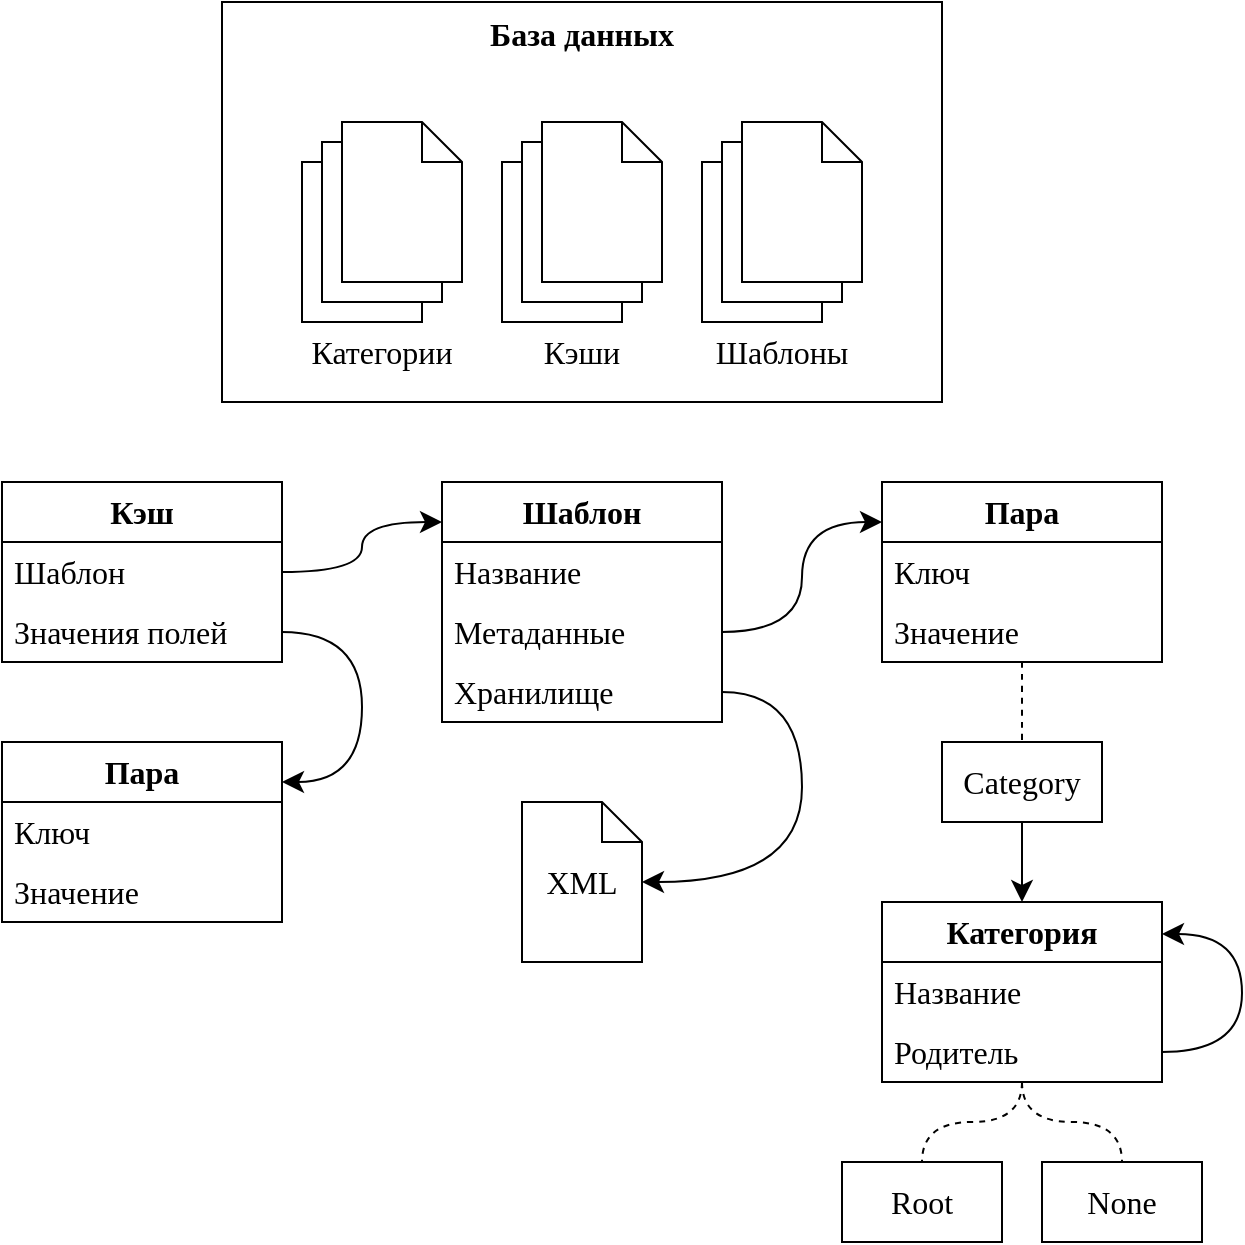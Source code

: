 <mxfile version="21.2.8" type="device">
  <diagram name="Страница 1" id="c9vbWC2G86buMd-6MRMU">
    <mxGraphModel dx="820" dy="562" grid="1" gridSize="10" guides="1" tooltips="1" connect="1" arrows="1" fold="1" page="1" pageScale="1" pageWidth="827" pageHeight="1169" math="0" shadow="0">
      <root>
        <mxCell id="0" />
        <mxCell id="1" parent="0" />
        <mxCell id="0nGlqc8bJo2rYXnVqnYt-1" value="База данных" style="whiteSpace=wrap;html=1;align=center;fontSize=16;verticalAlign=top;fontStyle=1;fontFamily=PT Sans;fontSource=https%3A%2F%2Ffonts.googleapis.com%2Fcss%3Ffamily%3DPT%2BSans;" vertex="1" parent="1">
          <mxGeometry x="150" y="40" width="360" height="200" as="geometry" />
        </mxCell>
        <mxCell id="0nGlqc8bJo2rYXnVqnYt-6" value="" style="group;fontFamily=PT Sans;fontSource=https%3A%2F%2Ffonts.googleapis.com%2Fcss%3Ffamily%3DPT%2BSans;" vertex="1" connectable="0" parent="1">
          <mxGeometry x="190" y="100" width="80" height="100" as="geometry" />
        </mxCell>
        <mxCell id="0nGlqc8bJo2rYXnVqnYt-2" value="" style="shape=note;size=20;whiteSpace=wrap;html=1;fontSize=16;fontFamily=PT Sans;fontSource=https%3A%2F%2Ffonts.googleapis.com%2Fcss%3Ffamily%3DPT%2BSans;" vertex="1" parent="0nGlqc8bJo2rYXnVqnYt-6">
          <mxGeometry y="20" width="60" height="80" as="geometry" />
        </mxCell>
        <mxCell id="0nGlqc8bJo2rYXnVqnYt-3" value="" style="shape=note;size=20;whiteSpace=wrap;html=1;fontSize=16;fontFamily=PT Sans;fontSource=https%3A%2F%2Ffonts.googleapis.com%2Fcss%3Ffamily%3DPT%2BSans;" vertex="1" parent="0nGlqc8bJo2rYXnVqnYt-6">
          <mxGeometry x="10" y="10" width="60" height="80" as="geometry" />
        </mxCell>
        <mxCell id="0nGlqc8bJo2rYXnVqnYt-5" value="" style="shape=note;size=20;whiteSpace=wrap;html=1;fontSize=16;fontFamily=PT Sans;fontSource=https%3A%2F%2Ffonts.googleapis.com%2Fcss%3Ffamily%3DPT%2BSans;" vertex="1" parent="0nGlqc8bJo2rYXnVqnYt-6">
          <mxGeometry x="20" width="60" height="80" as="geometry" />
        </mxCell>
        <mxCell id="0nGlqc8bJo2rYXnVqnYt-7" value="" style="group;fontFamily=PT Sans;fontSource=https%3A%2F%2Ffonts.googleapis.com%2Fcss%3Ffamily%3DPT%2BSans;" vertex="1" connectable="0" parent="1">
          <mxGeometry x="290" y="100" width="80" height="100" as="geometry" />
        </mxCell>
        <mxCell id="0nGlqc8bJo2rYXnVqnYt-8" value="" style="shape=note;size=20;whiteSpace=wrap;html=1;fontSize=16;fontFamily=PT Sans;fontSource=https%3A%2F%2Ffonts.googleapis.com%2Fcss%3Ffamily%3DPT%2BSans;" vertex="1" parent="0nGlqc8bJo2rYXnVqnYt-7">
          <mxGeometry y="20" width="60" height="80" as="geometry" />
        </mxCell>
        <mxCell id="0nGlqc8bJo2rYXnVqnYt-9" value="" style="shape=note;size=20;whiteSpace=wrap;html=1;fontSize=16;fontFamily=PT Sans;fontSource=https%3A%2F%2Ffonts.googleapis.com%2Fcss%3Ffamily%3DPT%2BSans;" vertex="1" parent="0nGlqc8bJo2rYXnVqnYt-7">
          <mxGeometry x="10" y="10" width="60" height="80" as="geometry" />
        </mxCell>
        <mxCell id="0nGlqc8bJo2rYXnVqnYt-10" value="" style="shape=note;size=20;whiteSpace=wrap;html=1;fontSize=16;fontFamily=PT Sans;fontSource=https%3A%2F%2Ffonts.googleapis.com%2Fcss%3Ffamily%3DPT%2BSans;" vertex="1" parent="0nGlqc8bJo2rYXnVqnYt-7">
          <mxGeometry x="20" width="60" height="80" as="geometry" />
        </mxCell>
        <mxCell id="0nGlqc8bJo2rYXnVqnYt-11" value="" style="group;fontFamily=PT Sans;fontSource=https%3A%2F%2Ffonts.googleapis.com%2Fcss%3Ffamily%3DPT%2BSans;" vertex="1" connectable="0" parent="1">
          <mxGeometry x="390" y="100" width="80" height="100" as="geometry" />
        </mxCell>
        <mxCell id="0nGlqc8bJo2rYXnVqnYt-12" value="" style="shape=note;size=20;whiteSpace=wrap;html=1;fontSize=16;fontFamily=PT Sans;fontSource=https%3A%2F%2Ffonts.googleapis.com%2Fcss%3Ffamily%3DPT%2BSans;" vertex="1" parent="0nGlqc8bJo2rYXnVqnYt-11">
          <mxGeometry y="20" width="60" height="80" as="geometry" />
        </mxCell>
        <mxCell id="0nGlqc8bJo2rYXnVqnYt-13" value="" style="shape=note;size=20;whiteSpace=wrap;html=1;fontSize=16;fontFamily=PT Sans;fontSource=https%3A%2F%2Ffonts.googleapis.com%2Fcss%3Ffamily%3DPT%2BSans;" vertex="1" parent="0nGlqc8bJo2rYXnVqnYt-11">
          <mxGeometry x="10" y="10" width="60" height="80" as="geometry" />
        </mxCell>
        <mxCell id="0nGlqc8bJo2rYXnVqnYt-14" value="" style="shape=note;size=20;whiteSpace=wrap;html=1;fontSize=16;fontFamily=PT Sans;fontSource=https%3A%2F%2Ffonts.googleapis.com%2Fcss%3Ffamily%3DPT%2BSans;" vertex="1" parent="0nGlqc8bJo2rYXnVqnYt-11">
          <mxGeometry x="20" width="60" height="80" as="geometry" />
        </mxCell>
        <mxCell id="0nGlqc8bJo2rYXnVqnYt-15" value="Категории" style="text;html=1;strokeColor=none;fillColor=none;align=center;verticalAlign=middle;whiteSpace=wrap;rounded=0;fontSize=16;fontFamily=PT Sans;fontSource=https%3A%2F%2Ffonts.googleapis.com%2Fcss%3Ffamily%3DPT%2BSans;" vertex="1" parent="1">
          <mxGeometry x="190" y="200" width="80" height="30" as="geometry" />
        </mxCell>
        <mxCell id="0nGlqc8bJo2rYXnVqnYt-16" value="Кэши" style="text;html=1;strokeColor=none;fillColor=none;align=center;verticalAlign=middle;whiteSpace=wrap;rounded=0;fontSize=16;fontFamily=PT Sans;fontSource=https%3A%2F%2Ffonts.googleapis.com%2Fcss%3Ffamily%3DPT%2BSans;" vertex="1" parent="1">
          <mxGeometry x="290" y="200" width="80" height="30" as="geometry" />
        </mxCell>
        <mxCell id="0nGlqc8bJo2rYXnVqnYt-17" value="Шаблоны" style="text;html=1;strokeColor=none;fillColor=none;align=center;verticalAlign=middle;whiteSpace=wrap;rounded=0;fontSize=16;fontFamily=PT Sans;fontSource=https%3A%2F%2Ffonts.googleapis.com%2Fcss%3Ffamily%3DPT%2BSans;" vertex="1" parent="1">
          <mxGeometry x="390" y="200" width="80" height="30" as="geometry" />
        </mxCell>
        <mxCell id="0nGlqc8bJo2rYXnVqnYt-45" style="edgeStyle=orthogonalEdgeStyle;curved=1;rounded=0;orthogonalLoop=1;jettySize=auto;html=1;fontSize=12;startSize=8;endSize=8;endArrow=none;endFill=0;dashed=1;" edge="1" parent="1" source="0nGlqc8bJo2rYXnVqnYt-18" target="0nGlqc8bJo2rYXnVqnYt-43">
          <mxGeometry relative="1" as="geometry" />
        </mxCell>
        <mxCell id="0nGlqc8bJo2rYXnVqnYt-46" style="edgeStyle=orthogonalEdgeStyle;curved=1;rounded=0;orthogonalLoop=1;jettySize=auto;html=1;fontSize=12;startSize=8;endSize=8;endArrow=none;endFill=0;dashed=1;" edge="1" parent="1" source="0nGlqc8bJo2rYXnVqnYt-18" target="0nGlqc8bJo2rYXnVqnYt-44">
          <mxGeometry relative="1" as="geometry" />
        </mxCell>
        <mxCell id="0nGlqc8bJo2rYXnVqnYt-18" value="Категория" style="swimlane;fontStyle=1;childLayout=stackLayout;horizontal=1;startSize=30;horizontalStack=0;resizeParent=1;resizeParentMax=0;resizeLast=0;collapsible=1;marginBottom=0;whiteSpace=wrap;html=1;fontSize=16;fontFamily=PT Sans;fontSource=https%3A%2F%2Ffonts.googleapis.com%2Fcss%3Ffamily%3DPT%2BSans;" vertex="1" parent="1">
          <mxGeometry x="480" y="490" width="140" height="90" as="geometry" />
        </mxCell>
        <mxCell id="0nGlqc8bJo2rYXnVqnYt-19" value="Название" style="text;strokeColor=none;fillColor=none;align=left;verticalAlign=middle;spacingLeft=4;spacingRight=4;overflow=hidden;points=[[0,0.5],[1,0.5]];portConstraint=eastwest;rotatable=0;whiteSpace=wrap;html=1;fontSize=16;fontFamily=PT Sans;fontSource=https%3A%2F%2Ffonts.googleapis.com%2Fcss%3Ffamily%3DPT%2BSans;" vertex="1" parent="0nGlqc8bJo2rYXnVqnYt-18">
          <mxGeometry y="30" width="140" height="30" as="geometry" />
        </mxCell>
        <mxCell id="0nGlqc8bJo2rYXnVqnYt-33" style="edgeStyle=orthogonalEdgeStyle;curved=1;rounded=0;orthogonalLoop=1;jettySize=auto;html=1;exitX=1;exitY=0.5;exitDx=0;exitDy=0;fontSize=12;startSize=8;endSize=8;" edge="1" parent="0nGlqc8bJo2rYXnVqnYt-18" source="0nGlqc8bJo2rYXnVqnYt-22" target="0nGlqc8bJo2rYXnVqnYt-18">
          <mxGeometry relative="1" as="geometry">
            <Array as="points">
              <mxPoint x="180" y="75" />
              <mxPoint x="180" y="16" />
            </Array>
          </mxGeometry>
        </mxCell>
        <mxCell id="0nGlqc8bJo2rYXnVqnYt-22" value="Родитель" style="text;strokeColor=none;fillColor=none;align=left;verticalAlign=middle;spacingLeft=4;spacingRight=4;overflow=hidden;points=[[0,0.5],[1,0.5]];portConstraint=eastwest;rotatable=0;whiteSpace=wrap;html=1;fontSize=16;fontFamily=PT Sans;fontSource=https%3A%2F%2Ffonts.googleapis.com%2Fcss%3Ffamily%3DPT%2BSans;" vertex="1" parent="0nGlqc8bJo2rYXnVqnYt-18">
          <mxGeometry y="60" width="140" height="30" as="geometry" />
        </mxCell>
        <mxCell id="0nGlqc8bJo2rYXnVqnYt-24" value="Шаблон" style="swimlane;fontStyle=1;childLayout=stackLayout;horizontal=1;startSize=30;horizontalStack=0;resizeParent=1;resizeParentMax=0;resizeLast=0;collapsible=1;marginBottom=0;whiteSpace=wrap;html=1;fontSize=16;fontFamily=PT Sans;fontSource=https%3A%2F%2Ffonts.googleapis.com%2Fcss%3Ffamily%3DPT%2BSans;" vertex="1" parent="1">
          <mxGeometry x="260" y="280" width="140" height="120" as="geometry" />
        </mxCell>
        <mxCell id="0nGlqc8bJo2rYXnVqnYt-25" value="Название" style="text;strokeColor=none;fillColor=none;align=left;verticalAlign=middle;spacingLeft=4;spacingRight=4;overflow=hidden;points=[[0,0.5],[1,0.5]];portConstraint=eastwest;rotatable=0;whiteSpace=wrap;html=1;fontSize=16;fontFamily=PT Sans;fontSource=https%3A%2F%2Ffonts.googleapis.com%2Fcss%3Ffamily%3DPT%2BSans;" vertex="1" parent="0nGlqc8bJo2rYXnVqnYt-24">
          <mxGeometry y="30" width="140" height="30" as="geometry" />
        </mxCell>
        <mxCell id="0nGlqc8bJo2rYXnVqnYt-26" value="Метаданные" style="text;strokeColor=none;fillColor=none;align=left;verticalAlign=middle;spacingLeft=4;spacingRight=4;overflow=hidden;points=[[0,0.5],[1,0.5]];portConstraint=eastwest;rotatable=0;whiteSpace=wrap;html=1;fontSize=16;fontFamily=PT Sans;fontSource=https%3A%2F%2Ffonts.googleapis.com%2Fcss%3Ffamily%3DPT%2BSans;" vertex="1" parent="0nGlqc8bJo2rYXnVqnYt-24">
          <mxGeometry y="60" width="140" height="30" as="geometry" />
        </mxCell>
        <mxCell id="0nGlqc8bJo2rYXnVqnYt-27" value="Хранилище" style="text;strokeColor=none;fillColor=none;align=left;verticalAlign=middle;spacingLeft=4;spacingRight=4;overflow=hidden;points=[[0,0.5],[1,0.5]];portConstraint=eastwest;rotatable=0;whiteSpace=wrap;html=1;fontSize=16;fontFamily=PT Sans;fontSource=https%3A%2F%2Ffonts.googleapis.com%2Fcss%3Ffamily%3DPT%2BSans;" vertex="1" parent="0nGlqc8bJo2rYXnVqnYt-24">
          <mxGeometry y="90" width="140" height="30" as="geometry" />
        </mxCell>
        <mxCell id="0nGlqc8bJo2rYXnVqnYt-54" style="edgeStyle=orthogonalEdgeStyle;curved=1;rounded=0;orthogonalLoop=1;jettySize=auto;html=1;fontSize=12;startSize=8;endSize=8;dashed=1;endArrow=none;endFill=0;" edge="1" parent="1" source="0nGlqc8bJo2rYXnVqnYt-28" target="0nGlqc8bJo2rYXnVqnYt-53">
          <mxGeometry relative="1" as="geometry" />
        </mxCell>
        <mxCell id="0nGlqc8bJo2rYXnVqnYt-28" value="Пара" style="swimlane;fontStyle=1;childLayout=stackLayout;horizontal=1;startSize=30;horizontalStack=0;resizeParent=1;resizeParentMax=0;resizeLast=0;collapsible=1;marginBottom=0;whiteSpace=wrap;html=1;fontSize=16;fontFamily=PT Sans;fontSource=https%3A%2F%2Ffonts.googleapis.com%2Fcss%3Ffamily%3DPT%2BSans;" vertex="1" parent="1">
          <mxGeometry x="480" y="280" width="140" height="90" as="geometry" />
        </mxCell>
        <mxCell id="0nGlqc8bJo2rYXnVqnYt-29" value="Ключ" style="text;strokeColor=none;fillColor=none;align=left;verticalAlign=middle;spacingLeft=4;spacingRight=4;overflow=hidden;points=[[0,0.5],[1,0.5]];portConstraint=eastwest;rotatable=0;whiteSpace=wrap;html=1;fontSize=16;fontFamily=PT Sans;fontSource=https%3A%2F%2Ffonts.googleapis.com%2Fcss%3Ffamily%3DPT%2BSans;" vertex="1" parent="0nGlqc8bJo2rYXnVqnYt-28">
          <mxGeometry y="30" width="140" height="30" as="geometry" />
        </mxCell>
        <mxCell id="0nGlqc8bJo2rYXnVqnYt-30" value="Значение" style="text;strokeColor=none;fillColor=none;align=left;verticalAlign=middle;spacingLeft=4;spacingRight=4;overflow=hidden;points=[[0,0.5],[1,0.5]];portConstraint=eastwest;rotatable=0;whiteSpace=wrap;html=1;fontSize=16;fontFamily=PT Sans;fontSource=https%3A%2F%2Ffonts.googleapis.com%2Fcss%3Ffamily%3DPT%2BSans;" vertex="1" parent="0nGlqc8bJo2rYXnVqnYt-28">
          <mxGeometry y="60" width="140" height="30" as="geometry" />
        </mxCell>
        <mxCell id="0nGlqc8bJo2rYXnVqnYt-32" style="edgeStyle=orthogonalEdgeStyle;curved=1;rounded=0;orthogonalLoop=1;jettySize=auto;html=1;exitX=1;exitY=0.5;exitDx=0;exitDy=0;fontSize=12;startSize=8;endSize=8;" edge="1" parent="1" source="0nGlqc8bJo2rYXnVqnYt-26" target="0nGlqc8bJo2rYXnVqnYt-28">
          <mxGeometry relative="1" as="geometry">
            <Array as="points">
              <mxPoint x="440" y="355" />
              <mxPoint x="440" y="300" />
            </Array>
          </mxGeometry>
        </mxCell>
        <mxCell id="0nGlqc8bJo2rYXnVqnYt-43" value="Root" style="whiteSpace=wrap;html=1;align=center;fontSize=16;fontFamily=PT Sans;fontSource=https%3A%2F%2Ffonts.googleapis.com%2Fcss%3Ffamily%3DPT%2BSans;fontStyle=0" vertex="1" parent="1">
          <mxGeometry x="460" y="620" width="80" height="40" as="geometry" />
        </mxCell>
        <mxCell id="0nGlqc8bJo2rYXnVqnYt-44" value="None" style="whiteSpace=wrap;html=1;align=center;fontSize=16;fontFamily=PT Sans;fontSource=https%3A%2F%2Ffonts.googleapis.com%2Fcss%3Ffamily%3DPT%2BSans;fontStyle=0" vertex="1" parent="1">
          <mxGeometry x="560" y="620" width="80" height="40" as="geometry" />
        </mxCell>
        <mxCell id="0nGlqc8bJo2rYXnVqnYt-47" value="Кэш" style="swimlane;fontStyle=1;childLayout=stackLayout;horizontal=1;startSize=30;horizontalStack=0;resizeParent=1;resizeParentMax=0;resizeLast=0;collapsible=1;marginBottom=0;whiteSpace=wrap;html=1;fontSize=16;fontFamily=PT Sans;fontSource=https%3A%2F%2Ffonts.googleapis.com%2Fcss%3Ffamily%3DPT%2BSans;" vertex="1" parent="1">
          <mxGeometry x="40" y="280" width="140" height="90" as="geometry" />
        </mxCell>
        <mxCell id="0nGlqc8bJo2rYXnVqnYt-48" value="Шаблон" style="text;strokeColor=none;fillColor=none;align=left;verticalAlign=middle;spacingLeft=4;spacingRight=4;overflow=hidden;points=[[0,0.5],[1,0.5]];portConstraint=eastwest;rotatable=0;whiteSpace=wrap;html=1;fontSize=16;fontFamily=PT Sans;fontSource=https%3A%2F%2Ffonts.googleapis.com%2Fcss%3Ffamily%3DPT%2BSans;" vertex="1" parent="0nGlqc8bJo2rYXnVqnYt-47">
          <mxGeometry y="30" width="140" height="30" as="geometry" />
        </mxCell>
        <mxCell id="0nGlqc8bJo2rYXnVqnYt-50" value="Значения полей" style="text;strokeColor=none;fillColor=none;align=left;verticalAlign=middle;spacingLeft=4;spacingRight=4;overflow=hidden;points=[[0,0.5],[1,0.5]];portConstraint=eastwest;rotatable=0;whiteSpace=wrap;html=1;fontSize=16;fontFamily=PT Sans;fontSource=https%3A%2F%2Ffonts.googleapis.com%2Fcss%3Ffamily%3DPT%2BSans;" vertex="1" parent="0nGlqc8bJo2rYXnVqnYt-47">
          <mxGeometry y="60" width="140" height="30" as="geometry" />
        </mxCell>
        <mxCell id="0nGlqc8bJo2rYXnVqnYt-51" style="edgeStyle=orthogonalEdgeStyle;curved=1;rounded=0;orthogonalLoop=1;jettySize=auto;html=1;exitX=1;exitY=0.5;exitDx=0;exitDy=0;fontSize=12;startSize=8;endSize=8;" edge="1" parent="1" source="0nGlqc8bJo2rYXnVqnYt-50" target="0nGlqc8bJo2rYXnVqnYt-55">
          <mxGeometry relative="1" as="geometry">
            <Array as="points">
              <mxPoint x="220" y="355" />
              <mxPoint x="220" y="430" />
            </Array>
          </mxGeometry>
        </mxCell>
        <mxCell id="0nGlqc8bJo2rYXnVqnYt-52" style="edgeStyle=orthogonalEdgeStyle;curved=1;rounded=0;orthogonalLoop=1;jettySize=auto;html=1;exitX=1;exitY=0.5;exitDx=0;exitDy=0;fontSize=12;startSize=8;endSize=8;" edge="1" parent="1" source="0nGlqc8bJo2rYXnVqnYt-48" target="0nGlqc8bJo2rYXnVqnYt-24">
          <mxGeometry relative="1" as="geometry">
            <Array as="points">
              <mxPoint x="220" y="325" />
              <mxPoint x="220" y="300" />
            </Array>
          </mxGeometry>
        </mxCell>
        <mxCell id="0nGlqc8bJo2rYXnVqnYt-58" style="edgeStyle=orthogonalEdgeStyle;curved=1;rounded=0;orthogonalLoop=1;jettySize=auto;html=1;fontSize=12;startSize=8;endSize=8;exitX=0.5;exitY=1;exitDx=0;exitDy=0;" edge="1" parent="1" source="0nGlqc8bJo2rYXnVqnYt-53" target="0nGlqc8bJo2rYXnVqnYt-18">
          <mxGeometry relative="1" as="geometry">
            <Array as="points">
              <mxPoint x="550" y="520" />
              <mxPoint x="550" y="520" />
            </Array>
          </mxGeometry>
        </mxCell>
        <mxCell id="0nGlqc8bJo2rYXnVqnYt-53" value="Category" style="whiteSpace=wrap;html=1;align=center;fontSize=16;fontFamily=PT Sans;fontSource=https%3A%2F%2Ffonts.googleapis.com%2Fcss%3Ffamily%3DPT%2BSans;fontStyle=0" vertex="1" parent="1">
          <mxGeometry x="510" y="410" width="80" height="40" as="geometry" />
        </mxCell>
        <mxCell id="0nGlqc8bJo2rYXnVqnYt-55" value="Пара" style="swimlane;fontStyle=1;childLayout=stackLayout;horizontal=1;startSize=30;horizontalStack=0;resizeParent=1;resizeParentMax=0;resizeLast=0;collapsible=1;marginBottom=0;whiteSpace=wrap;html=1;fontSize=16;fontFamily=PT Sans;fontSource=https%3A%2F%2Ffonts.googleapis.com%2Fcss%3Ffamily%3DPT%2BSans;" vertex="1" parent="1">
          <mxGeometry x="40" y="410" width="140" height="90" as="geometry" />
        </mxCell>
        <mxCell id="0nGlqc8bJo2rYXnVqnYt-56" value="Ключ" style="text;strokeColor=none;fillColor=none;align=left;verticalAlign=middle;spacingLeft=4;spacingRight=4;overflow=hidden;points=[[0,0.5],[1,0.5]];portConstraint=eastwest;rotatable=0;whiteSpace=wrap;html=1;fontSize=16;fontFamily=PT Sans;fontSource=https%3A%2F%2Ffonts.googleapis.com%2Fcss%3Ffamily%3DPT%2BSans;" vertex="1" parent="0nGlqc8bJo2rYXnVqnYt-55">
          <mxGeometry y="30" width="140" height="30" as="geometry" />
        </mxCell>
        <mxCell id="0nGlqc8bJo2rYXnVqnYt-57" value="Значение" style="text;strokeColor=none;fillColor=none;align=left;verticalAlign=middle;spacingLeft=4;spacingRight=4;overflow=hidden;points=[[0,0.5],[1,0.5]];portConstraint=eastwest;rotatable=0;whiteSpace=wrap;html=1;fontSize=16;fontFamily=PT Sans;fontSource=https%3A%2F%2Ffonts.googleapis.com%2Fcss%3Ffamily%3DPT%2BSans;" vertex="1" parent="0nGlqc8bJo2rYXnVqnYt-55">
          <mxGeometry y="60" width="140" height="30" as="geometry" />
        </mxCell>
        <mxCell id="0nGlqc8bJo2rYXnVqnYt-59" value="XML" style="shape=note;size=20;whiteSpace=wrap;html=1;fontSize=16;fontFamily=PT Sans;fontSource=https%3A%2F%2Ffonts.googleapis.com%2Fcss%3Ffamily%3DPT%2BSans;" vertex="1" parent="1">
          <mxGeometry x="300" y="440" width="60" height="80" as="geometry" />
        </mxCell>
        <mxCell id="0nGlqc8bJo2rYXnVqnYt-60" style="edgeStyle=orthogonalEdgeStyle;curved=1;rounded=0;orthogonalLoop=1;jettySize=auto;html=1;exitX=1;exitY=0.5;exitDx=0;exitDy=0;fontSize=12;startSize=8;endSize=8;" edge="1" parent="1" source="0nGlqc8bJo2rYXnVqnYt-27" target="0nGlqc8bJo2rYXnVqnYt-59">
          <mxGeometry relative="1" as="geometry">
            <Array as="points">
              <mxPoint x="440" y="385" />
              <mxPoint x="440" y="480" />
            </Array>
          </mxGeometry>
        </mxCell>
      </root>
    </mxGraphModel>
  </diagram>
</mxfile>
